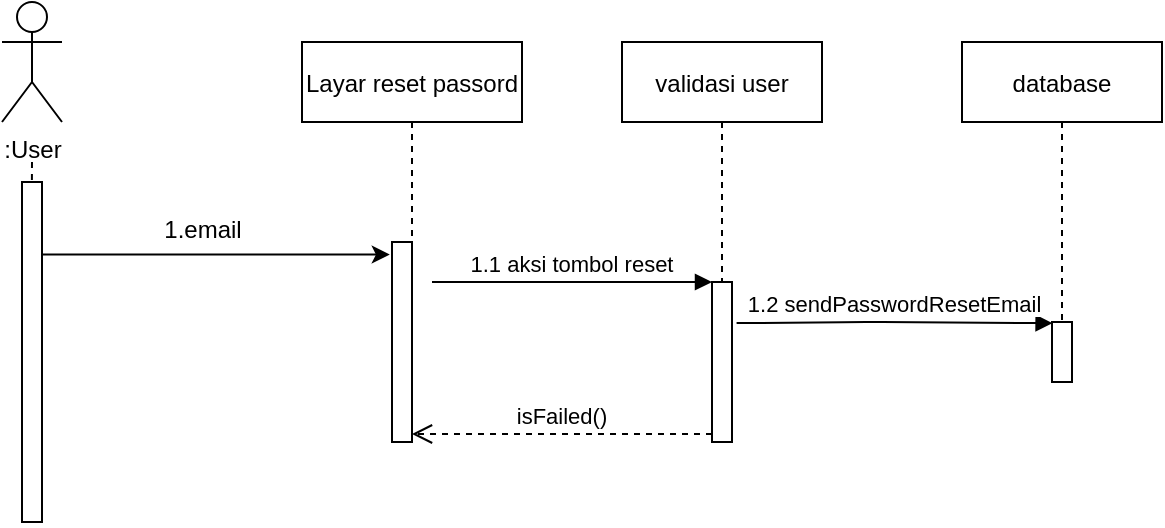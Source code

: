 <mxfile version="18.0.1" type="device"><diagram id="kgpKYQtTHZ0yAKxKKP6v" name="Page-1"><mxGraphModel dx="741" dy="435" grid="1" gridSize="10" guides="1" tooltips="1" connect="1" arrows="1" fold="1" page="1" pageScale="1" pageWidth="850" pageHeight="1100" math="0" shadow="0"><root><mxCell id="0"/><mxCell id="1" parent="0"/><mxCell id="3nuBFxr9cyL0pnOWT2aG-1" value="Layar reset passord" style="shape=umlLifeline;perimeter=lifelinePerimeter;container=1;collapsible=0;recursiveResize=0;rounded=0;shadow=0;strokeWidth=1;" parent="1" vertex="1"><mxGeometry x="220" y="80" width="110" height="200" as="geometry"/></mxCell><mxCell id="3nuBFxr9cyL0pnOWT2aG-2" value="" style="points=[];perimeter=orthogonalPerimeter;rounded=0;shadow=0;strokeWidth=1;" parent="3nuBFxr9cyL0pnOWT2aG-1" vertex="1"><mxGeometry x="45" y="100" width="10" height="100" as="geometry"/></mxCell><mxCell id="3nuBFxr9cyL0pnOWT2aG-5" value="validasi user" style="shape=umlLifeline;perimeter=lifelinePerimeter;container=1;collapsible=0;recursiveResize=0;rounded=0;shadow=0;strokeWidth=1;" parent="1" vertex="1"><mxGeometry x="380" y="80" width="100" height="200" as="geometry"/></mxCell><mxCell id="3nuBFxr9cyL0pnOWT2aG-6" value="" style="points=[];perimeter=orthogonalPerimeter;rounded=0;shadow=0;strokeWidth=1;" parent="3nuBFxr9cyL0pnOWT2aG-5" vertex="1"><mxGeometry x="45" y="120" width="10" height="80" as="geometry"/></mxCell><mxCell id="3nuBFxr9cyL0pnOWT2aG-8" value="1.1 aksi tombol reset" style="verticalAlign=bottom;endArrow=block;entryX=0;entryY=0;shadow=0;strokeWidth=1;" parent="3nuBFxr9cyL0pnOWT2aG-5" edge="1"><mxGeometry relative="1" as="geometry"><mxPoint x="-95" y="120" as="sourcePoint"/><mxPoint x="45" y="120.0" as="targetPoint"/><Array as="points"><mxPoint x="-20" y="120"/></Array></mxGeometry></mxCell><mxCell id="3nuBFxr9cyL0pnOWT2aG-7" value="isFailed()" style="verticalAlign=bottom;endArrow=open;dashed=1;endSize=8;exitX=0;exitY=0.95;shadow=0;strokeWidth=1;" parent="1" source="3nuBFxr9cyL0pnOWT2aG-6" target="3nuBFxr9cyL0pnOWT2aG-2" edge="1"><mxGeometry relative="1" as="geometry"><mxPoint x="275" y="236" as="targetPoint"/></mxGeometry></mxCell><mxCell id="d-2OW_0orGtFzGrd2AQe-2" value=":User" style="shape=umlActor;verticalLabelPosition=bottom;verticalAlign=top;html=1;outlineConnect=0;" parent="1" vertex="1"><mxGeometry x="70" y="60" width="30" height="60" as="geometry"/></mxCell><mxCell id="d-2OW_0orGtFzGrd2AQe-3" value="" style="endArrow=none;dashed=1;html=1;rounded=0;entryX=0.4;entryY=1.002;entryDx=0;entryDy=0;entryPerimeter=0;" parent="1" target="d-2OW_0orGtFzGrd2AQe-8" edge="1"><mxGeometry width="50" height="50" relative="1" as="geometry"><mxPoint x="85" y="140" as="sourcePoint"/><mxPoint x="85" y="403.556" as="targetPoint"/></mxGeometry></mxCell><mxCell id="d-2OW_0orGtFzGrd2AQe-4" value="" style="endArrow=classic;html=1;rounded=0;entryX=-0.111;entryY=0.063;entryDx=0;entryDy=0;entryPerimeter=0;" parent="1" source="d-2OW_0orGtFzGrd2AQe-8" target="3nuBFxr9cyL0pnOWT2aG-2" edge="1"><mxGeometry width="50" height="50" relative="1" as="geometry"><mxPoint x="90" y="162" as="sourcePoint"/><mxPoint x="330" y="210" as="targetPoint"/></mxGeometry></mxCell><mxCell id="d-2OW_0orGtFzGrd2AQe-7" value="&lt;span style=&quot;font-weight: normal&quot;&gt;&lt;font style=&quot;font-size: 12px&quot;&gt;1.email&lt;/font&gt;&lt;/span&gt;" style="text;strokeColor=none;fillColor=none;html=1;fontSize=24;fontStyle=1;verticalAlign=middle;align=center;" parent="1" vertex="1"><mxGeometry x="120" y="150" width="100" height="40" as="geometry"/></mxCell><mxCell id="d-2OW_0orGtFzGrd2AQe-8" value="" style="points=[];perimeter=orthogonalPerimeter;rounded=0;shadow=0;strokeWidth=1;" parent="1" vertex="1"><mxGeometry x="80" y="150" width="10" height="170" as="geometry"/></mxCell><mxCell id="d-2OW_0orGtFzGrd2AQe-9" value="1.2 sendPasswordResetEmail" style="verticalAlign=bottom;endArrow=block;entryX=0.029;entryY=0.019;shadow=0;strokeWidth=1;entryDx=0;entryDy=0;entryPerimeter=0;exitX=1.229;exitY=0.257;exitDx=0;exitDy=0;exitPerimeter=0;" parent="1" edge="1" target="d-2OW_0orGtFzGrd2AQe-11" source="3nuBFxr9cyL0pnOWT2aG-6"><mxGeometry relative="1" as="geometry"><mxPoint x="450" y="220" as="sourcePoint"/><mxPoint x="565" y="220.0" as="targetPoint"/><Array as="points"><mxPoint x="500" y="220"/></Array></mxGeometry></mxCell><mxCell id="d-2OW_0orGtFzGrd2AQe-10" value="database" style="shape=umlLifeline;perimeter=lifelinePerimeter;container=1;collapsible=0;recursiveResize=0;rounded=0;shadow=0;strokeWidth=1;" parent="1" vertex="1"><mxGeometry x="550" y="80" width="100" height="170" as="geometry"/></mxCell><mxCell id="d-2OW_0orGtFzGrd2AQe-11" value="" style="points=[];perimeter=orthogonalPerimeter;rounded=0;shadow=0;strokeWidth=1;" parent="d-2OW_0orGtFzGrd2AQe-10" vertex="1"><mxGeometry x="45" y="140" width="10" height="30" as="geometry"/></mxCell></root></mxGraphModel></diagram></mxfile>